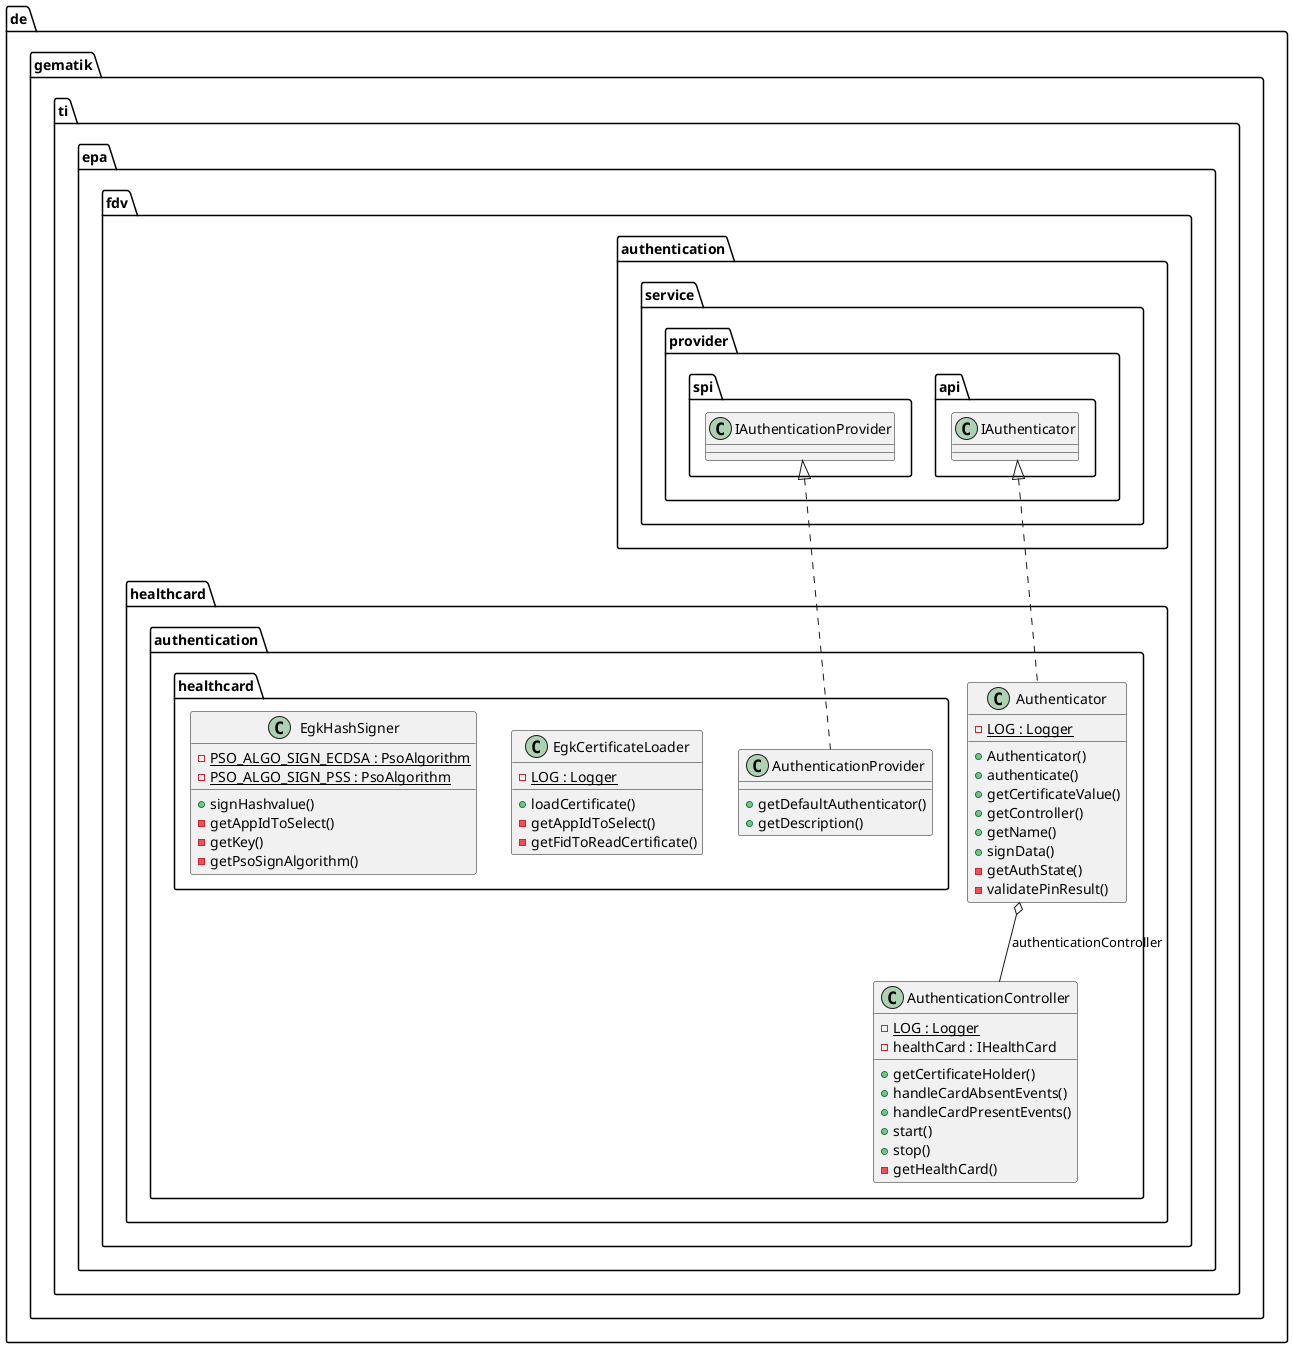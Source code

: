 @startuml

  namespace de.gematik.ti.epa.fdv.healthcard.authentication {
    class de.gematik.ti.epa.fdv.healthcard.authentication.AuthenticationController {
        {static} - LOG : Logger
        - healthCard : IHealthCard
        + getCertificateHolder()
        + handleCardAbsentEvents()
        + handleCardPresentEvents()
        + start()
        + stop()
        - getHealthCard()
    }

    class de.gematik.ti.epa.fdv.healthcard.authentication.Authenticator {
            {static} - LOG : Logger
            + Authenticator()
            + authenticate()
            + getCertificateValue()
            + getController()
            + getName()
            + signData()
            - getAuthState()
            - validatePinResult()
    }

    namespace healthcard {
          class de.gematik.ti.epa.fdv.healthcard.authentication.healthcard.AuthenticationProvider {
              + getDefaultAuthenticator()
              + getDescription()
           }

           class de.gematik.ti.epa.fdv.healthcard.authentication.healthcard.EgkCertificateLoader {
                     {static} - LOG : Logger
                     + loadCertificate()
                     - getAppIdToSelect()
                     - getFidToReadCertificate()
          }

          class de.gematik.ti.epa.fdv.healthcard.authentication.healthcard.EgkHashSigner {
                    {static} - PSO_ALGO_SIGN_ECDSA : PsoAlgorithm
                    {static} - PSO_ALGO_SIGN_PSS : PsoAlgorithm
                    + signHashvalue()
                    - getAppIdToSelect()
                    - getKey()
                    - getPsoSignAlgorithm()
          }

    }


  }

  de.gematik.ti.epa.fdv.healthcard.authentication.healthcard.AuthenticationProvider .up.|> de.gematik.ti.epa.fdv.authentication.service.provider.spi.IAuthenticationProvider


  de.gematik.ti.epa.fdv.healthcard.authentication.Authenticator .up.|> de.gematik.ti.epa.fdv.authentication.service.provider.api.IAuthenticator
  de.gematik.ti.epa.fdv.healthcard.authentication.Authenticator o-- de.gematik.ti.epa.fdv.healthcard.authentication.AuthenticationController : authenticationController


@enduml
